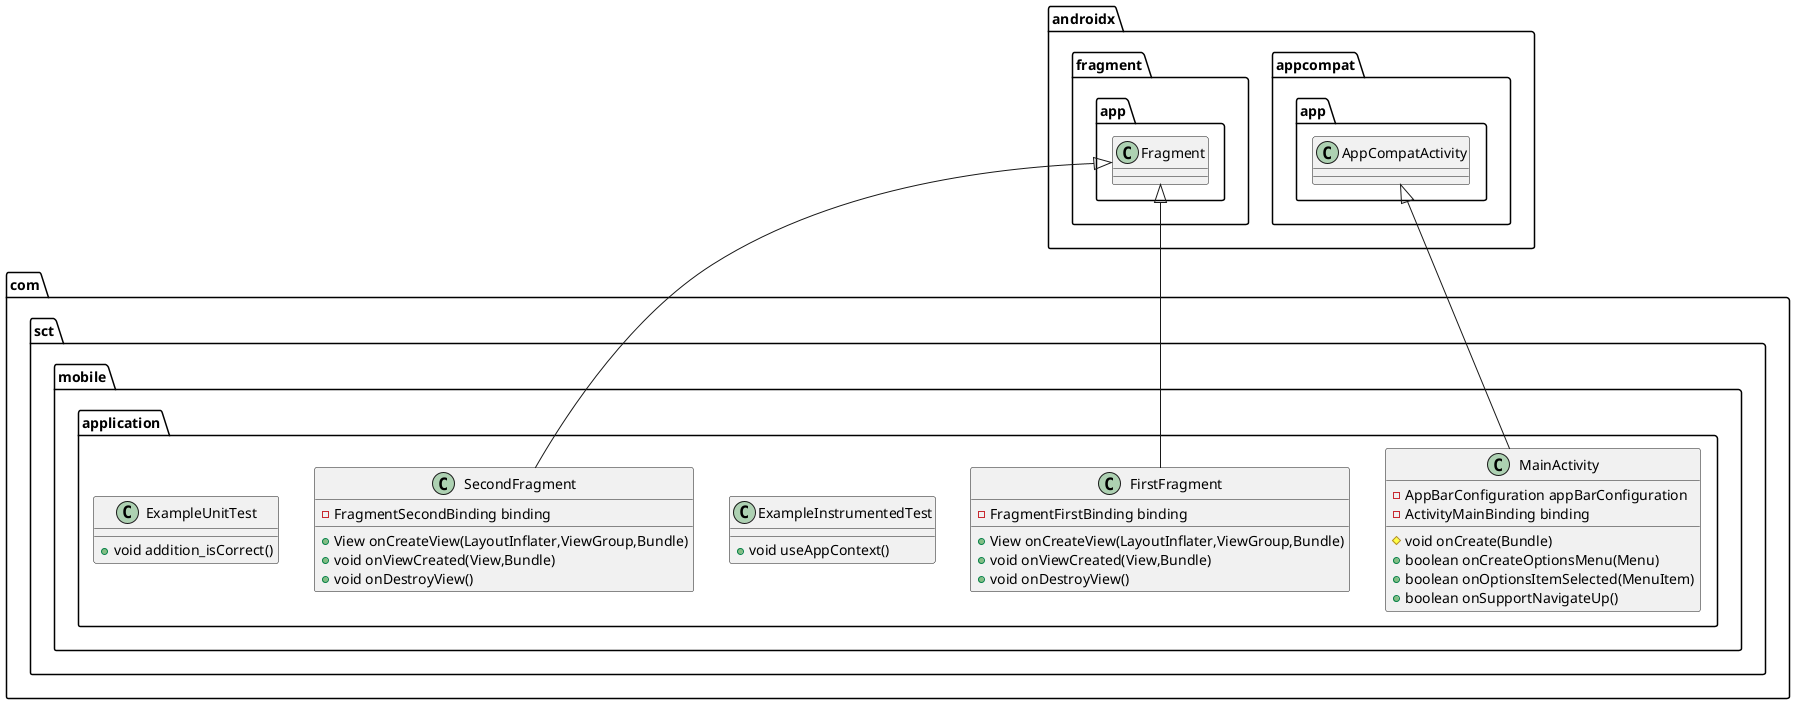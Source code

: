 @startuml
class com.sct.mobile.application.MainActivity {
- AppBarConfiguration appBarConfiguration
- ActivityMainBinding binding
# void onCreate(Bundle)
+ boolean onCreateOptionsMenu(Menu)
+ boolean onOptionsItemSelected(MenuItem)
+ boolean onSupportNavigateUp()
}
class com.sct.mobile.application.FirstFragment {
- FragmentFirstBinding binding
+ View onCreateView(LayoutInflater,ViewGroup,Bundle)
+ void onViewCreated(View,Bundle)
+ void onDestroyView()
}
class com.sct.mobile.application.ExampleInstrumentedTest {
+ void useAppContext()
}
class com.sct.mobile.application.SecondFragment {
- FragmentSecondBinding binding
+ View onCreateView(LayoutInflater,ViewGroup,Bundle)
+ void onViewCreated(View,Bundle)
+ void onDestroyView()
}
class com.sct.mobile.application.ExampleUnitTest {
+ void addition_isCorrect()
}


androidx.appcompat.app.AppCompatActivity <|-- com.sct.mobile.application.MainActivity
androidx.fragment.app.Fragment <|-- com.sct.mobile.application.FirstFragment
androidx.fragment.app.Fragment <|-- com.sct.mobile.application.SecondFragment
@enduml
